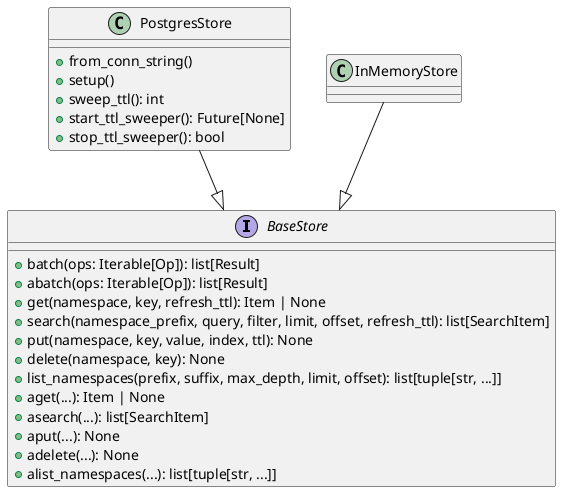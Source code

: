 ' https://langchain-ai.github.io/langgraph/reference/store/#langgraph.store.postgres.PostgresStore.setup

@startuml StorageSystem

' package "Storage" {
  interface BaseStore {
    +batch(ops: Iterable[Op]): list[Result]
    +abatch(ops: Iterable[Op]): list[Result]
    +get(namespace, key, refresh_ttl): Item | None
    +search(namespace_prefix, query, filter, limit, offset, refresh_ttl): list[SearchItem]
    +put(namespace, key, value, index, ttl): None
    +delete(namespace, key): None
    +list_namespaces(prefix, suffix, max_depth, limit, offset): list[tuple[str, ...]]
    +aget(...): Item | None
    +asearch(...): list[SearchItem]
    +aput(...): None
    +adelete(...): None
    +alist_namespaces(...): list[tuple[str, ...]]
  }

'   class Item {
'     +value: dict[str, Any]
'     +key: str
'     +namespace: tuple[str, ...]
'     +created_at: datetime
'     +updated_at: datetime
'   }

'   class SearchItem {
'     +score: float | None
'     -- extends --
'   }
'   Item <|-- SearchItem

'   class GetOp {
'     +namespace: tuple[str, ...]
'     +key: str
'     +refresh_ttl: bool = True
'   }

'   class SearchOp {
'     +namespace_prefix: tuple[str, ...]
'     +filter: dict[str, Any] | None
'     +limit: int = 10
'     +offset: int = 0
'     +query: str | None
'     +refresh_ttl: bool = True
'   }

'   class PutOp {
'     +namespace: tuple[str, ...]
'     +key: str
'     +value: dict[str, Any] | None
'     +index: Literal[False] | list[str] | None
'     +ttl: float | None
'   }

'   class ListNamespacesOp {
'     +match_conditions: tuple[MatchCondition, ...] | None
'     +max_depth: int | None
'     +limit: int = 100
'     +offset: int = 0
'   }

'   class MatchCondition {
'     +match_type: NamespaceMatchType
'     +path: NamespacePath
'   }

'   class TTLConfig {
'     +refresh_on_read: bool
'     +default_ttl: float | None
'     +sweep_interval_minutes: int | None
'   }

'   class IndexConfig {
'     +dims: int
'     +embed: Embeddings | EmbeddingsFunc | AEmbeddingsFunc | str
'     +fields: list[str] | None
'   }

'   class InvalidNamespaceError {
'     -- extends --
'   }
'   ValueError <|-- InvalidNamespaceError

'   BaseStore "1" *-- "0..*" Item
'   BaseStore "1" *-- "0..*" GetOp
'   BaseStore "1" *-- "0..*" SearchOp
'   BaseStore "1" *-- "0..*" PutOp
'   BaseStore "1" *-- "0..*" ListNamespacesOp
'   BaseStore "1" *-- "0..1" TTLConfig
'   BaseStore "1" *-- "0..1" IndexConfig
'   ListNamespacesOp "1" *-- "0..*" MatchCondition

'   package "Modules" {
'     [batch] <<Module>>
'     [embed] <<Module>>
'   }

'   package "Postgres Implementation" {
    class PostgresStore {
      +from_conn_string()
      +setup()
      +sweep_ttl(): int
      +start_ttl_sweeper(): Future[None]
      +stop_ttl_sweeper(): bool
    }

    ' class AsyncPostgresStore {
    '   +from_conn_string()
    '   +setup()
    '   +sweep_ttl(): int
    '   +start_ttl_sweeper(): Task[None]
    '   +stop_ttl_sweeper(): bool
    ' }

    PostgresStore --|> BaseStore
    ' AsyncPostgresStore --|> BaseStore
'   }

'   package "Embeddings" {
'     interface Embeddings {
'       +embed_documents(texts: list[str]): list[list[float]]
'       +embed_query(text: str): list[float]
'       +aembed_documents(texts: list[str]): list[list[float]]
'       +aembed_query(text: str): list[float]
'     }
'   }

'   BaseStore ..> Embeddings
' }


class InMemoryStore {

}
InMemoryStore --|> BaseStore

@enduml